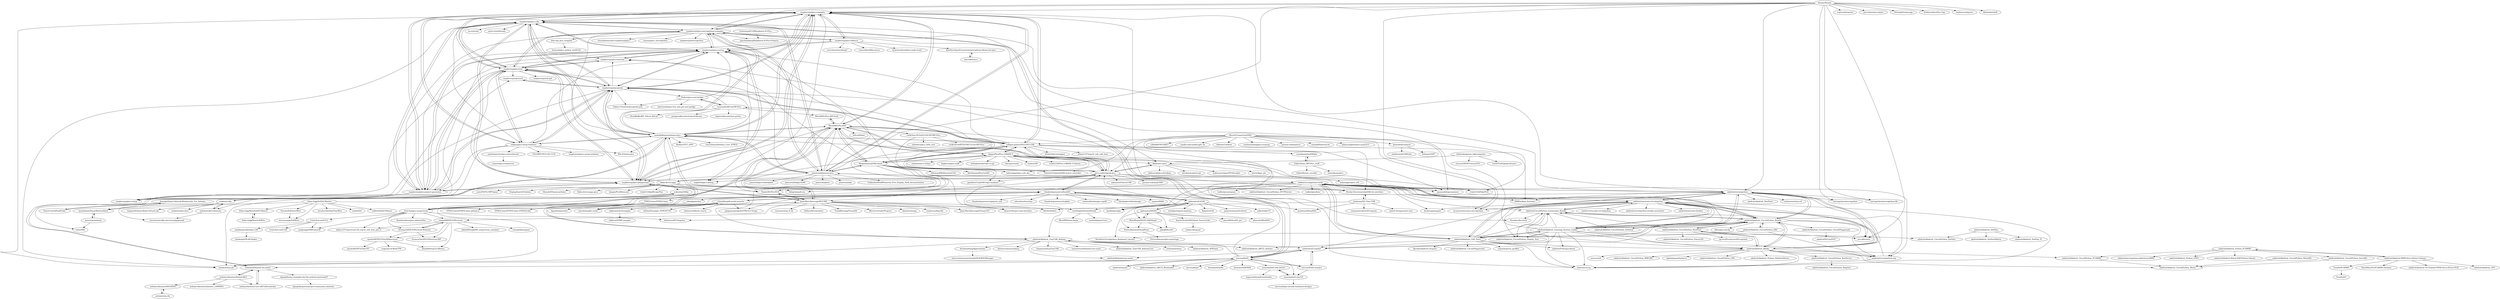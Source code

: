 digraph G {
"raspberrypi/pico-examples" -> "raspberrypi/pico-sdk"
"raspberrypi/pico-examples" -> "raspberrypi/pico-micropython-examples"
"raspberrypi/pico-examples" -> "raspberrypi/pico-extras"
"raspberrypi/pico-examples" -> "raspberrypi/pico-playground"
"raspberrypi/pico-examples" -> "raspberrypi/picotool"
"raspberrypi/pico-examples" -> "raspberrypi/picoprobe"
"raspberrypi/pico-examples" -> "raspberrypi/pico-project-generator"
"raspberrypi/pico-examples" -> "earlephilhower/arduino-pico"
"raspberrypi/pico-examples" -> "pimoroni/pimoroni-pico"
"raspberrypi/pico-examples" -> "hathach/tinyusb" ["e"=1]
"raspberrypi/pico-examples" -> "ndabas/pico-setup-windows"
"raspberrypi/pico-examples" -> "Wren6991/PicoDVI"
"raspberrypi/pico-examples" -> "raspberrypi/pico-tflmicro"
"raspberrypi/pico-examples" -> "sekigon-gonnoc/Pico-PIO-USB"
"raspberrypi/pico-examples" -> "majbthrd/pico-debug" ["e"=1]
"hishizuka/pizero_bikecomputer" -> "vincent290587/stravaV10"
"hishizuka/pizero_bikecomputer" -> "trichl/TickTagOpenSource"
"hishizuka/pizero_bikecomputer" -> "kholia/xvc-pico"
"GitJer/Some_RPI-Pico_stuff" -> "GitJer/Rotary_encoder"
"GitJer/Some_RPI-Pico_stuff" -> "soundpaint/rp2040pio"
"GitJer/Some_RPI-Pico_stuff" -> "shawnhyam/pico"
"thonny/thonny" -> "mu-editor/mu" ["e"=1]
"thonny/thonny" -> "micropython/micropython" ["e"=1]
"thonny/thonny" -> "micropython/micropython-lib" ["e"=1]
"thonny/thonny" -> "raspberrypi/pico-examples"
"thonny/thonny" -> "raspberrypi/pico-micropython-examples"
"thonny/thonny" -> "raspberrypi/pico-sdk"
"thonny/thonny" -> "mcauser/awesome-micropython" ["e"=1]
"thonny/thonny" -> "espressif/esptool" ["e"=1]
"thonny/thonny" -> "pyscripter/pyscripter" ["e"=1]
"thonny/thonny" -> "pimoroni/pimoroni-pico"
"thonny/thonny" -> "fritzing/fritzing-app" ["e"=1]
"thonny/thonny" -> "Embarcadero/Dev-Cpp" ["e"=1]
"thonny/thonny" -> "lordmauve/pgzero" ["e"=1]
"thonny/thonny" -> "adafruit/circuitpython"
"thonny/thonny" -> "dhylands/rshell" ["e"=1]
"raspberrypi/pico-sdk" -> "raspberrypi/pico-examples"
"raspberrypi/pico-sdk" -> "raspberrypi/pico-extras"
"raspberrypi/pico-sdk" -> "earlephilhower/arduino-pico"
"raspberrypi/pico-sdk" -> "raspberrypi/picotool"
"raspberrypi/pico-sdk" -> "hathach/tinyusb" ["e"=1]
"raspberrypi/pico-sdk" -> "raspberrypi/pico-playground"
"raspberrypi/pico-sdk" -> "raspberrypi/pico-project-generator"
"raspberrypi/pico-sdk" -> "raspberrypi/picoprobe"
"raspberrypi/pico-sdk" -> "pimoroni/pimoroni-pico"
"raspberrypi/pico-sdk" -> "raspberrypi/pico-micropython-examples"
"raspberrypi/pico-sdk" -> "microsoft/uf2"
"raspberrypi/pico-sdk" -> "raspberrypi/pico-bootrom"
"raspberrypi/pico-sdk" -> "ndabas/pico-setup-windows"
"raspberrypi/pico-sdk" -> "rp-rs/rp-hal" ["e"=1]
"raspberrypi/pico-sdk" -> "azure-rtos/threadx" ["e"=1]
"Seeed-Studio/DSOQuad_SourceCode" -> "tmbinc/dsoquad"
"kingyoPiyo/Pico-10BASE-T" -> "tvlad1234/Pico-10BASE-T-Library"
"kingyoPiyo/Pico-10BASE-T" -> "sekigon-gonnoc/Pico-PIO-USB"
"kingyoPiyo/Pico-10BASE-T" -> "tvlad1234/FakePGA"
"kingyoPiyo/Pico-10BASE-T" -> "Wren6991/PicoDVI"
"kingyoPiyo/Pico-10BASE-T" -> "pico-coder/sigrok-pico"
"kingyoPiyo/Pico-10BASE-T" -> "holysnippet/pico_eth_doc"
"kingyoPiyo/Pico-10BASE-T" -> "cnlohr/mini-rv32ima" ["e"=1]
"kingyoPiyo/Pico-10BASE-T" -> "kholia/xvc-pico"
"kingyoPiyo/Pico-10BASE-T" -> "kilograham/rp2040-doom"
"kingyoPiyo/Pico-10BASE-T" -> "luigifcruz/pico-stuff" ["e"=1]
"kingyoPiyo/Pico-10BASE-T" -> "imihajlow/ethernet-to-spi" ["e"=1]
"kingyoPiyo/Pico-10BASE-T" -> "dotcypress/ula"
"kingyoPiyo/Pico-10BASE-T" -> "tmiw/ezDV"
"kingyoPiyo/Pico-10BASE-T" -> "gusmanb/logicanalyzer" ["e"=1]
"adafruit/awesome-circuitpython" -> "adafruit/CircuitPython_Community_Bundle"
"adafruit/awesome-circuitpython" -> "adafruit/Adafruit_CircuitPython_Bundle"
"adafruit/awesome-circuitpython" -> "todbot/circuitpython-tricks"
"adafruit/awesome-circuitpython" -> "adafruit/circuitpython"
"adafruit/awesome-circuitpython" -> "mcauser/awesome-micropython" ["e"=1]
"adafruit/awesome-circuitpython" -> "adafruit/Adafruit_Learning_System_Guides"
"adafruit/awesome-circuitpython" -> "joedevivo/vscode-circuitpython"
"adafruit/awesome-circuitpython" -> "adafruit/circuitpython-org"
"adafruit/awesome-circuitpython" -> "adafruit/circup"
"adafruit/awesome-circuitpython" -> "adafruit/uf2-samdx1"
"adafruit/awesome-circuitpython" -> "adafruit/circuitpython-weekly-newsletter"
"adafruit/awesome-circuitpython" -> "adafruit/awesome-feather"
"adafruit/awesome-circuitpython" -> "adafruit/Adafruit_Blinka"
"adafruit/awesome-circuitpython" -> "adafruit/Adafruit_CircuitPython_Display_Text"
"adafruit/awesome-circuitpython" -> "deckerego/ampule"
"adafruit/circuitpython-org" -> "adafruit/circup"
"adafruit/circuitpython-org" -> "adafruit/CircuitPython_Community_Bundle"
"adafruit/circuitpython" -> "adafruit/Adafruit_CircuitPython_Bundle"
"adafruit/circuitpython" -> "micropython/micropython" ["e"=1]
"adafruit/circuitpython" -> "adafruit/awesome-circuitpython"
"adafruit/circuitpython" -> "adafruit/Adafruit_Learning_System_Guides"
"adafruit/circuitpython" -> "todbot/circuitpython-tricks"
"adafruit/circuitpython" -> "adafruit/Adafruit_Blinka"
"adafruit/circuitpython" -> "mu-editor/mu" ["e"=1]
"adafruit/circuitpython" -> "adafruit/Adafruit_CAD_Parts"
"adafruit/circuitpython" -> "micropython/micropython-lib" ["e"=1]
"adafruit/circuitpython" -> "raspberrypi/pico-sdk"
"adafruit/circuitpython" -> "raspberrypi/pico-examples"
"adafruit/circuitpython" -> "KMKfw/kmk_firmware" ["e"=1]
"adafruit/circuitpython" -> "hathach/tinyusb" ["e"=1]
"adafruit/circuitpython" -> "adafruit/Adafruit_NeoPixel" ["e"=1]
"adafruit/circuitpython" -> "arduino/arduino-cli" ["e"=1]
"Nicolai-Electronics/rp2040-i2c-interface" -> "harbaum/I2C-Tiny-USB"
"karosium/smbusb" -> "laszlodaniel/SmartBatteryHack"
"karosium/smbusb" -> "teliot/SBS"
"TeraHz/PCA9685" -> "TeraHz/I2C"
"harbaum/I2C-Tiny-USB" -> "Nicolai-Electronics/rp2040-i2c-interface"
"harbaum/I2C-Tiny-USB" -> "nerdralph/ArduinoShrink"
"harbaum/I2C-Tiny-USB" -> "daniel-thompson/i2c-star"
"harbaum/I2C-Tiny-USB" -> "jeanthom/DirtyJTAG" ["e"=1]
"harbaum/I2C-Tiny-USB" -> "command-tab/ch341eeprom" ["e"=1]
"thanks4opensource/buck50" -> "thanks4opensource/regbits"
"thanks4opensource/buck50" -> "r2axz/bluepill-serial-monster"
"thanks4opensource/buck50" -> "walmis/blackmagic-espidf" ["e"=1]
"thanks4opensource/buck50" -> "pico-coder/sigrok-pico"
"thanks4opensource/buck50" -> "blacksphere/blackmagic" ["e"=1]
"thanks4opensource/buck50" -> "satoshinm/pill_serial"
"thanks4opensource/buck50" -> "jeanthom/DirtyJTAG" ["e"=1]
"thanks4opensource/buck50" -> "yaqwsx/KiKit" ["e"=1]
"thanks4opensource/buck50" -> "STM32-base/STM32-base"
"thanks4opensource/buck50" -> "rideskip/anchor"
"thanks4opensource/buck50" -> "thanks4opensource/papoon_usb"
"thanks4opensource/buck50" -> "pingumacpenguin/STM32-O-Scope" ["e"=1]
"thanks4opensource/buck50" -> "orbcode/orbuculum" ["e"=1]
"thanks4opensource/buck50" -> "gabonator/LA104"
"thanks4opensource/buck50" -> "kanflo/opendps" ["e"=1]
"davidchatting/Approximate" -> "interactionresearchstudio/YoYoWiFiManager"
"sekigon-gonnoc/Pico-PIO-USB" -> "jfedor2/hid-remapper" ["e"=1]
"sekigon-gonnoc/Pico-PIO-USB" -> "earlephilhower/arduino-pico"
"sekigon-gonnoc/Pico-PIO-USB" -> "Wren6991/PicoDVI"
"sekigon-gonnoc/Pico-PIO-USB" -> "hathach/tinyusb" ["e"=1]
"sekigon-gonnoc/Pico-PIO-USB" -> "gusmanb/logicanalyzer" ["e"=1]
"sekigon-gonnoc/Pico-PIO-USB" -> "pico-coder/sigrok-pico"
"sekigon-gonnoc/Pico-PIO-USB" -> "kingyoPiyo/Pico-10BASE-T"
"sekigon-gonnoc/Pico-PIO-USB" -> "kilograham/rp2040-doom"
"sekigon-gonnoc/Pico-PIO-USB" -> "adafruit/Adafruit_TinyUSB_Arduino"
"sekigon-gonnoc/Pico-PIO-USB" -> "raspberrypi/pico-extras"
"sekigon-gonnoc/Pico-PIO-USB" -> "raspberrypi/picoprobe"
"sekigon-gonnoc/Pico-PIO-USB" -> "soundpaint/rp2040pio"
"sekigon-gonnoc/Pico-PIO-USB" -> "KMKfw/kmk_firmware" ["e"=1]
"sekigon-gonnoc/Pico-PIO-USB" -> "raspberrypi/pico-examples"
"sekigon-gonnoc/Pico-PIO-USB" -> "sdima1357/esp32_usb_soft_host" ["e"=1]
"felias-fogg/SoftI2CMaster" -> "felias-fogg/SlowSoftI2CMaster"
"felias-fogg/SoftI2CMaster" -> "todbot/SoftI2CMaster"
"felias-fogg/SoftI2CMaster" -> "stevemarple/SoftWire"
"felias-fogg/SoftI2CMaster" -> "laszlodaniel/SmartBatteryHack"
"felias-fogg/SoftI2CMaster" -> "nerdralph/ArduinoShrink"
"felias-fogg/SoftI2CMaster" -> "lucullusTheOnly/TinyWire" ["e"=1]
"felias-fogg/SoftI2CMaster" -> "rambo/I2C"
"felias-fogg/SoftI2CMaster" -> "Testato/SoftwareWire"
"raspberrypi/pico-micropython-examples" -> "raspberrypi/pico-examples"
"raspberrypi/pico-micropython-examples" -> "raspberrypi/pico-extras"
"raspberrypi/pico-micropython-examples" -> "pimoroni/pimoroni-pico"
"raspberrypi/pico-micropython-examples" -> "raspberrypi/picotool"
"raspberrypi/pico-micropython-examples" -> "raspberrypi/pico-sdk"
"raspberrypi/pico-micropython-examples" -> "raspberrypi/pico-project-generator"
"raspberrypi/pico-micropython-examples" -> "slouchd/awesome-raspberrypipico"
"raspberrypi/pico-micropython-examples" -> "raspberrypi/pico-playground"
"raspberrypi/pico-micropython-examples" -> "blaz-r/pi_pico_neopixel"
"raspberrypi/pico-micropython-examples" -> "earlephilhower/arduino-pico"
"raspberrypi/pico-micropython-examples" -> "mcauser/awesome-micropython" ["e"=1]
"raspberrypi/pico-micropython-examples" -> "raspberrypi/pico-tflmicro"
"raspberrypi/pico-micropython-examples" -> "panchalnikunj/Raspberry-Pi-Pico-Projects"
"raspberrypi/pico-micropython-examples" -> "maysrp/pico_micropython"
"raspberrypi/pico-micropython-examples" -> "raspberrypi/micropython"
"arduino/nina-fw" -> "arduino-libraries/WiFiNINA"
"Wren6991/Pico-DVI-Sock" -> "Wren6991/PicoDVI"
"pico-coder/sigrok-pico" -> "gusmanb/logicanalyzer" ["e"=1]
"pico-coder/sigrok-pico" -> "kholia/xvc-pico"
"pico-coder/sigrok-pico" -> "fhdm-dev/scoppy"
"pico-coder/sigrok-pico" -> "Wren6991/PicoDVI"
"pico-coder/sigrok-pico" -> "raspberrypi/picoprobe"
"pico-coder/sigrok-pico" -> "gamblor21/rp2040-logic-analyzer"
"pico-coder/sigrok-pico" -> "sekigon-gonnoc/Pico-PIO-USB"
"pico-coder/sigrok-pico" -> "thanks4opensource/buck50"
"pico-coder/sigrok-pico" -> "Nicolai-Electronics/rp2040-i2c-interface"
"pico-coder/sigrok-pico" -> "majbthrd/pico-debug" ["e"=1]
"pico-coder/sigrok-pico" -> "ncarandini/KiCad-RP-Pico"
"pico-coder/sigrok-pico" -> "sakumisu/CherryUSB" ["e"=1]
"pico-coder/sigrok-pico" -> "jaromir-sukuba/J-SMU" ["e"=1]
"pico-coder/sigrok-pico" -> "fruit-bat/pico-zxspectrum"
"pico-coder/sigrok-pico" -> "kingyoPiyo/Pico-10BASE-T"
"microsoft/uf2" -> "microsoft/uf2-samdx1"
"microsoft/uf2" -> "adafruit/tinyuf2"
"microsoft/uf2" -> "mmoskal/uf2-stm32f"
"microsoft/uf2" -> "adafruit/uf2-samdx1"
"microsoft/uf2" -> "adafruit/Adafruit_nRF52_Bootloader" ["e"=1]
"microsoft/uf2" -> "raspberrypi/pico-bootrom"
"microsoft/uf2" -> "mmoskal/uf2-stm32f103"
"microsoft/uf2" -> "arduino/ArduinoCore-mbed"
"microsoft/uf2" -> "adafruit/Adafruit_TinyUSB_Arduino"
"microsoft/uf2" -> "raspberrypi/pico-sdk"
"microsoft/uf2" -> "hathach/tinyusb" ["e"=1]
"microsoft/uf2" -> "microsoft/pxt" ["e"=1]
"microsoft/uf2" -> "devanlai/webdfu" ["e"=1]
"microsoft/uf2" -> "shumatech/BOSSA" ["e"=1]
"microsoft/uf2" -> "raspberrypi/pico-examples"
"UzixLS/zx-sizif-512" -> "andykarpov/karabas-128"
"UzixLS/zx-sizif-512" -> "mahjongg2/ZX81plus38"
"UzixLS/zx-sizif-512" -> "UzixLS/zx-sizif-128"
"Wren6991/PicoDVI" -> "Wren6991/Pico-DVI-Sock"
"Wren6991/PicoDVI" -> "fruit-bat/pico-zxspectrum"
"Wren6991/PicoDVI" -> "Jean-MarcHarvengt/MCUME"
"Wren6991/PicoDVI" -> "Panda381/PicoVGA"
"Wren6991/PicoDVI" -> "raspberrypi/pico-extras"
"Wren6991/PicoDVI" -> "sekigon-gonnoc/Pico-PIO-USB"
"Wren6991/PicoDVI" -> "pico-coder/sigrok-pico"
"Wren6991/PicoDVI" -> "hdl-util/hdmi" ["e"=1]
"Wren6991/PicoDVI" -> "kilograham/rp2040-doom"
"Wren6991/PicoDVI" -> "fdivitto/FabGL" ["e"=1]
"Wren6991/PicoDVI" -> "raspberrypi/pico-playground"
"Wren6991/PicoDVI" -> "earlephilhower/arduino-pico"
"Wren6991/PicoDVI" -> "raspberrypi/pico-examples"
"Wren6991/PicoDVI" -> "kingyoPiyo/Pico-10BASE-T"
"Wren6991/PicoDVI" -> "carlk3/no-OS-FatFS-SD-SPI-RPi-Pico"
"fruit-bat/pico-zxspectrum" -> "Jean-MarcHarvengt/MCUME"
"fruit-bat/pico-zxspectrum" -> "rampa069/ZX-ESPectrum"
"fruit-bat/pico-zxspectrum" -> "Wren6991/PicoDVI"
"fruit-bat/pico-zxspectrum" -> "sdima1357/spectrum128_esp32_usb_host_pal_tv" ["e"=1]
"fruit-bat/pico-zxspectrum" -> "UzixLS/zx-sizif-512"
"fruit-bat/pico-zxspectrum" -> "dcrespo3d/ZX-ESPectrum-Wiimote"
"fruit-bat/pico-zxspectrum" -> "mahjongg2/ZX81plus38"
"fruit-bat/pico-zxspectrum" -> "bobricius/PICOmputer"
"fruit-bat/pico-zxspectrum" -> "fhoedemakers/pico-infonesPlus"
"ncarandini/KiCad-RP-Pico" -> "HeadBoffin/RP_Silicon_KiCad"
"ncarandini/KiCad-RP-Pico" -> "perigoso/keyswitch-kicad-library" ["e"=1]
"ncarandini/KiCad-RP-Pico" -> "Noltari/pico-uart-bridge"
"ncarandini/KiCad-RP-Pico" -> "daprice/keyswitches.pretty" ["e"=1]
"ncarandini/KiCad-RP-Pico" -> "raspberrypi/picoprobe"
"ncarandini/KiCad-RP-Pico" -> "Wren6991/Pico-DVI-Sock"
"pimoroni/pimoroni-pico" -> "raspberrypi/pico-micropython-examples"
"pimoroni/pimoroni-pico" -> "raspberrypi/pico-examples"
"pimoroni/pimoroni-pico" -> "raspberrypi/pico-sdk"
"pimoroni/pimoroni-pico" -> "earlephilhower/arduino-pico"
"pimoroni/pimoroni-pico" -> "raspberrypi/pico-extras"
"pimoroni/pimoroni-pico" -> "pimoroni/inky" ["e"=1]
"pimoroni/pimoroni-pico" -> "UnfinishedStuff/Pimoroni_Pico_Display_Pack_documentation"
"pimoroni/pimoroni-pico" -> "pimoroni/pico-boilerplate"
"pimoroni/pimoroni-pico" -> "pimoroni/badger2040"
"pimoroni/pimoroni-pico" -> "raspberrypi/picotool"
"pimoroni/pimoroni-pico" -> "todbot/circuitpython-tricks"
"pimoroni/pimoroni-pico" -> "kilograham/rp2040-doom"
"pimoroni/pimoroni-pico" -> "raspberrypi/pico-playground"
"pimoroni/pimoroni-pico" -> "pimoroni/phew"
"pimoroni/pimoroni-pico" -> "Wren6991/PicoDVI"
"adafruit/Adafruit-PWM-Servo-Driver-Library" -> "NachtRaveVL/PCA9685-Arduino"
"adafruit/Adafruit-PWM-Servo-Driver-Library" -> "TeraHz/PCA9685"
"adafruit/Adafruit-PWM-Servo-Driver-Library" -> "adafruit/Adafruit_Python_PCA9685"
"adafruit/Adafruit-PWM-Servo-Driver-Library" -> "adafruit/Adafruit-16-Channel-PWM-Servo-Driver-PCB"
"adafruit/Adafruit-PWM-Servo-Driver-Library" -> "adafruit/Adafruit_GPS" ["e"=1]
"fhdm-dev/scoppy" -> "fhdm-dev/scoppy-pico"
"fhdm-dev/scoppy" -> "pico-coder/sigrok-pico"
"fhdm-dev/scoppy" -> "gusmanb/logicanalyzer" ["e"=1]
"fhdm-dev/scoppy" -> "dangiu/PicoMemcard" ["e"=1]
"fhdm-dev/scoppy" -> "earlephilhower/arduino-pico"
"fhdm-dev/scoppy" -> "tvlad1234/pillScopePlus"
"fhdm-dev/scoppy" -> "thanks4opensource/buck50"
"fhdm-dev/scoppy" -> "tvlad1234/FakePGA"
"fhdm-dev/scoppy" -> "fruit-bat/pico-zxspectrum"
"fhdm-dev/scoppy" -> "Nicolai-Electronics/rp2040-i2c-interface"
"fhdm-dev/scoppy" -> "wokwi/rp2040js"
"fhdm-dev/scoppy" -> "jczic/ESP32-MPY-Jama"
"fhdm-dev/scoppy" -> "raspberrypi/picotool"
"fhdm-dev/scoppy" -> "DeqingSun/ch55xduino" ["e"=1]
"fhdm-dev/scoppy" -> "ShendoXT/memcarduino" ["e"=1]
"raspberrypi/pico-project-generator" -> "raspberrypi/pico-extras"
"raspberrypi/pico-project-generator" -> "raspberrypi/picotool"
"raspberrypi/pico-project-generator" -> "raspberrypi/pico-playground"
"raspberrypi/pico-project-generator" -> "raspberrypi/picoprobe"
"raspberrypi/pico-project-generator" -> "raspberrypi/pico-setup"
"raspberrypi/pico-project-generator" -> "raspberrypi/openocd"
"raspberrypi/pico-project-generator" -> "raspberrypi/pico-examples"
"raspberrypi/pico-project-generator" -> "raspberrypi/pico-sdk"
"ArmDeveloperEcosystem/microphone-library-for-pico" -> "mkvenkit/mico"
"raspberrypi/picoprobe" -> "raspberrypi/picotool"
"raspberrypi/picoprobe" -> "raspberrypi/openocd"
"raspberrypi/picoprobe" -> "raspberrypi/pico-extras"
"raspberrypi/picoprobe" -> "raspberrypi/pico-project-generator"
"raspberrypi/picoprobe" -> "raspberrypi/pico-playground"
"raspberrypi/picoprobe" -> "raspberrypi/pico-examples"
"raspberrypi/picoprobe" -> "raspberrypi/pico-bootrom"
"raspberrypi/picoprobe" -> "raspberrypi/pico-sdk"
"raspberrypi/picoprobe" -> "ndabas/pico-setup-windows"
"raspberrypi/picoprobe" -> "majbthrd/pico-debug" ["e"=1]
"raspberrypi/picoprobe" -> "Fabien-Chouteau/picoprobe-pcb"
"raspberrypi/picoprobe" -> "pico-coder/sigrok-pico"
"raspberrypi/picoprobe" -> "kholia/xvc-pico"
"raspberrypi/picoprobe" -> "raspberrypi/pico-setup"
"raspberrypi/picoprobe" -> "Noltari/pico-uart-bridge"
"raspberrypi/picotool" -> "raspberrypi/pico-extras"
"raspberrypi/picotool" -> "raspberrypi/picoprobe"
"raspberrypi/picotool" -> "raspberrypi/pico-playground"
"raspberrypi/picotool" -> "raspberrypi/pico-project-generator"
"raspberrypi/picotool" -> "raspberrypi/pico-bootrom"
"raspberrypi/picotool" -> "raspberrypi/pico-setup"
"raspberrypi/picotool" -> "raspberrypi/pico-examples"
"raspberrypi/picotool" -> "raspberrypi/pico-sdk"
"raspberrypi/picotool" -> "raspberrypi/pico-micropython-examples"
"raspberrypi/picotool" -> "ndabas/pico-setup-windows"
"raspberrypi/picotool" -> "raspberrypi/usb-pid"
"raspberrypi/picotool" -> "raspberrypi/openocd"
"PetteriAimonen/QuadPawn" -> "PetteriAimonen/dso-quad-logic"
"gabonator/DS203" -> "pmos69/dso203_gcc"
"gabonator/DS203" -> "MotoMaxis/DS203-DSOQuad"
"gabonator/DS203" -> "gabonator/LA104"
"gabonator/DS203" -> "PetteriAimonen/QuadPawn"
"gabonator/DS203" -> "Seeed-Studio/DSOQuad_SourceCode"
"gabonator/DS203" -> "jelinj8/dso203"
"gabonator/DS203" -> "xjtuecho/MiniDSO"
"earlephilhower/arduino-pico" -> "raspberrypi/pico-sdk"
"earlephilhower/arduino-pico" -> "raspberrypi/pico-examples"
"earlephilhower/arduino-pico" -> "ndabas/pico-setup-windows"
"earlephilhower/arduino-pico" -> "arduino/ArduinoCore-mbed"
"earlephilhower/arduino-pico" -> "sekigon-gonnoc/Pico-PIO-USB"
"earlephilhower/arduino-pico" -> "adafruit/Adafruit_TinyUSB_Arduino"
"earlephilhower/arduino-pico" -> "raspberrypi/pico-micropython-examples"
"earlephilhower/arduino-pico" -> "pimoroni/pimoroni-pico"
"earlephilhower/arduino-pico" -> "raspberrypi/picoprobe"
"earlephilhower/arduino-pico" -> "Wiz-IO/wizio-pico"
"earlephilhower/arduino-pico" -> "raspberrypi/pico-extras"
"earlephilhower/arduino-pico" -> "Wren6991/PicoDVI"
"earlephilhower/arduino-pico" -> "stm32duino/Arduino_Core_STM32" ["e"=1]
"earlephilhower/arduino-pico" -> "raspberrypi/picotool"
"earlephilhower/arduino-pico" -> "Bodmer/TFT_eSPI" ["e"=1]
"Guitarman9119/Raspberry-Pi-Pico-" -> "panchalnikunj/Raspberry-Pi-Pico-Projects"
"kholia/xvc-pico" -> "phdussud/pico-dirtyJtag"
"kholia/xvc-pico" -> "derekmulcahy/xvcpi" ["e"=1]
"kholia/xvc-pico" -> "pico-coder/sigrok-pico"
"kholia/xvc-pico" -> "trabucayre/openFPGALoader" ["e"=1]
"kholia/xvc-pico" -> "lawrie/fpga_pio"
"wokwi/avr8js" -> "wokwi/wokwi-elements"
"wokwi/avr8js" -> "wokwi/rp2040js"
"wokwi/avr8js" -> "arcostasi/avr8js-electron-playground"
"wokwi/avr8js" -> "wokwi/wokwi-docs"
"wokwi/avr8js" -> "tawjaw/Arduino-Robot-Virtual-Lab"
"arduino-libraries/ArduinoBLE" -> "arduino/ArduinoCore-nRF528x-mbedos"
"arduino-libraries/ArduinoBLE" -> "arduino-libraries/WiFiNINA"
"arduino-libraries/ArduinoBLE" -> "arduino/ArduinoCore-mbed"
"arduino-libraries/ArduinoBLE" -> "arduino-libraries/Arduino_LSM9DS1"
"adafruit/Adafruit_CAD_Parts" -> "adafruit/Adafruit_Learning_System_Guides"
"adafruit/Adafruit_CAD_Parts" -> "adafruit/awesome-circuitpython"
"adafruit/Adafruit_CAD_Parts" -> "todbot/circuitpython-tricks"
"adafruit/Adafruit_CAD_Parts" -> "adafruit/circuitpython"
"adafruit/Adafruit_CAD_Parts" -> "adafruit/Adafruit_CircuitPython_Bundle"
"adafruit/Adafruit_CAD_Parts" -> "adafruit/Fritzing-Library" ["e"=1]
"adafruit/Adafruit_CAD_Parts" -> "adafruit/CircuitPython_Community_Bundle"
"adafruit/Adafruit_CAD_Parts" -> "djecken/adafruit-3d-parts"
"adafruit/Adafruit_CAD_Parts" -> "adafruit/circup"
"adafruit/Adafruit_CAD_Parts" -> "adafruit/uf2-samdx1"
"adafruit/Adafruit_CAD_Parts" -> "adafruit/Adafruit_Blinka"
"adafruit/Adafruit_CAD_Parts" -> "adafruit/Adafruit_CircuitPlayground"
"adafruit/Adafruit_CAD_Parts" -> "adafruit/Adafruit_nRF52_Arduino" ["e"=1]
"adafruit/Adafruit_CAD_Parts" -> "earlephilhower/arduino-pico"
"adafruit/Adafruit_CAD_Parts" -> "eoprede/prusa_profiles" ["e"=1]
"adafruit/Adafruit_Learning_System_Guides" -> "adafruit/Adafruit_CircuitPython_Bundle"
"adafruit/Adafruit_Learning_System_Guides" -> "adafruit/circuitpython"
"adafruit/Adafruit_Learning_System_Guides" -> "adafruit/awesome-circuitpython"
"adafruit/Adafruit_Learning_System_Guides" -> "adafruit/Adafruit_CAD_Parts"
"adafruit/Adafruit_Learning_System_Guides" -> "adafruit/CircuitPython_Community_Bundle"
"adafruit/Adafruit_Learning_System_Guides" -> "todbot/circuitpython-tricks"
"adafruit/Adafruit_Learning_System_Guides" -> "adafruit/circup"
"adafruit/Adafruit_Learning_System_Guides" -> "adafruit/Adafruit_Blinka"
"adafruit/Adafruit_Learning_System_Guides" -> "adafruit/circuitpython-org"
"adafruit/Adafruit_Learning_System_Guides" -> "mu-editor/mu" ["e"=1]
"adafruit/Adafruit_Learning_System_Guides" -> "adafruit/Fritzing-Library" ["e"=1]
"adafruit/Adafruit_Learning_System_Guides" -> "adafruit/Adafruit_CircuitPython_Display_Text"
"adafruit/Adafruit_Learning_System_Guides" -> "pimoroni/pimoroni-pico"
"adafruit/Adafruit_Learning_System_Guides" -> "raspberrypi/pico-micropython-examples"
"adafruit/Adafruit_Learning_System_Guides" -> "adafruit/uf2-samdx1"
"adafruit/CircuitPython_Community_Bundle" -> "adafruit/Adafruit_CircuitPython_PyPortal"
"adafruit/CircuitPython_Community_Bundle" -> "adafruit/Adafruit_CircuitPython_Bundle"
"adafruit/CircuitPython_Community_Bundle" -> "adafruit/circup"
"adafruit/CircuitPython_Community_Bundle" -> "adafruit/Adafruit_CircuitPython_Display_Text"
"adafruit/CircuitPython_Community_Bundle" -> "Neradoc/discotool"
"adafruit/CircuitPython_Community_Bundle" -> "adafruit/awesome-circuitpython"
"eddyem/stm32samples" -> "eddyem/STM8_samples" ["e"=1]
"adafruit/Adafruit_CircuitPython_HID" -> "Neradoc/Circuitpython_Keyboard_Layouts"
"adafruit/Adafruit_CircuitPython_HID" -> "adafruit/Adafruit_CircuitPython_Bundle"
"adafruit/Adafruit_CircuitPython_HID" -> "adafruit/circuitpython-org"
"MotoMaxis/DS203-DSOQuad" -> "jelinj8/dso203"
"MotoMaxis/DS203-DSOQuad" -> "gabonator/DS203"
"MotoMaxis/DS203-DSOQuad" -> "PetteriAimonen/QuadPawn"
"adafruit/Adafruit_DotStar" -> "adafruit/Adafruit_DotStar_Pi"
"adafruit/Adafruit_DotStar" -> "adafruit/Adafruit_DotStarMatrix"
"adafruit/Adafruit_DotStar" -> "adafruit/Adafruit_CircuitPython_DotStar"
"adafruit/tinyuf2" -> "microsoft/uf2"
"kilograham/rp2040-doom" -> "Wren6991/PicoDVI"
"kilograham/rp2040-doom" -> "Jean-MarcHarvengt/MCUME"
"kilograham/rp2040-doom" -> "sekigon-gonnoc/Pico-PIO-USB"
"kilograham/rp2040-doom" -> "raspberrypi/pico-bootrom"
"kilograham/rp2040-doom" -> "kbeckmann/PicoCart64" ["e"=1]
"kilograham/rp2040-doom" -> "jhhoward/WolfensteinCGA" ["e"=1]
"kilograham/rp2040-doom" -> "Twisted-Fields/rp2040-motor-controller"
"kilograham/rp2040-doom" -> "cknave/c64-pico-ram-interface" ["e"=1]
"kilograham/rp2040-doom" -> "kingyoPiyo/Pico-10BASE-T"
"kilograham/rp2040-doom" -> "Panda381/PicoVGA"
"kilograham/rp2040-doom" -> "holysnippet/pico_eth_doc"
"kilograham/rp2040-doom" -> "kilograham/b-em"
"kilograham/rp2040-doom" -> "pimoroni/pimoroni-pico"
"adafruit/Adafruit_TinyUSB_Arduino" -> "adafruit/ArduinoCore-samd" ["e"=1]
"adafruit/Adafruit_TinyUSB_Arduino" -> "chegewara/EspTinyUSB" ["e"=1]
"adafruit/Adafruit_TinyUSB_Arduino" -> "mattairtech/ArduinoCore-samd" ["e"=1]
"adafruit/Adafruit_TinyUSB_Arduino" -> "adafruit/Adafruit_TinyUSB_ArduinoCore"
"adafruit/Adafruit_TinyUSB_Arduino" -> "adafruit/Adafruit_nRF52_Arduino" ["e"=1]
"adafruit/Adafruit_TinyUSB_Arduino" -> "webusb/arduino" ["e"=1]
"adafruit/Adafruit_TinyUSB_Arduino" -> "earlephilhower/arduino-pico"
"adafruit/Adafruit_TinyUSB_Arduino" -> "adafruit/Adafruit_SPIFlash" ["e"=1]
"adafruit/Adafruit_TinyUSB_Arduino" -> "adafruit/uf2-samdx1"
"adafruit/Adafruit_TinyUSB_Arduino" -> "hathach/tinyusb" ["e"=1]
"adafruit/Adafruit_TinyUSB_Arduino" -> "diyelectromusic/sdemp" ["e"=1]
"adafruit/Adafruit_TinyUSB_Arduino" -> "davidchatting/Approximate"
"KevinOConnor/can2040" -> "adamczykpiotr/pico-mcp2515"
"KevinOConnor/can2040" -> "kentindell/canhack"
"KevinOConnor/can2040" -> "Nicolai-Electronics/rp2040-i2c-interface"
"KevinOConnor/can2040" -> "Twisted-Fields/rp2040-motor-controller"
"KevinOConnor/can2040" -> "collin80/ESP32RET" ["e"=1]
"KevinOConnor/can2040" -> "sekigon-gonnoc/Pico-PIO-USB"
"KevinOConnor/can2040" -> "gusmanb/logicanalyzer" ["e"=1]
"KevinOConnor/can2040" -> "candle-usb/candleLight_fw" ["e"=1]
"KevinOConnor/can2040" -> "Arksine/CanBoot" ["e"=1]
"KevinOConnor/can2040" -> "pico-coder/sigrok-pico"
"KevinOConnor/can2040" -> "stacksmashing/pico-serprog"
"KevinOConnor/can2040" -> "jaromir-sukuba/nvm" ["e"=1]
"KevinOConnor/can2040" -> "meatpiHQ/wican-fw" ["e"=1]
"KevinOConnor/can2040" -> "tvlad1234/FakePGA"
"gabonator/LA104" -> "gabonator/DS203"
"gabonator/LA104" -> "Ralim/LA104"
"gabonator/LA104" -> "MotoMaxis/DS203-DSOQuad"
"gabonator/LA104" -> "pico-coder/sigrok-pico"
"gabonator/LA104" -> "jamesbowman/i2cdriver" ["e"=1]
"gabonator/LA104" -> "thanks4opensource/buck50"
"gabonator/LA104" -> "kanflo/opendps" ["e"=1]
"gabonator/LA104" -> "q3k/chubby75" ["e"=1]
"gabonator/LA104" -> "eried/portapack-mayhem" ["e"=1]
"Jean-MarcHarvengt/MCUME" -> "Jean-MarcHarvengt/TeensyCEC"
"Jean-MarcHarvengt/MCUME" -> "fruit-bat/pico-zxspectrum"
"Jean-MarcHarvengt/MCUME" -> "Panda381/PicoVGA"
"Jean-MarcHarvengt/MCUME" -> "fdivitto/FabGL" ["e"=1]
"Jean-MarcHarvengt/MCUME" -> "cknave/c64-pico-ram-interface" ["e"=1]
"Jean-MarcHarvengt/MCUME" -> "rossumur/esp_8_bit" ["e"=1]
"Jean-MarcHarvengt/MCUME" -> "bitfixer/bf-romulator"
"Jean-MarcHarvengt/MCUME" -> "bobricius/PICOmputer"
"Jean-MarcHarvengt/MCUME" -> "FrankBoesing/Teensy64" ["e"=1]
"Jean-MarcHarvengt/MCUME" -> "Wren6991/PicoDVI"
"Jean-MarcHarvengt/MCUME" -> "MicroCoreLabs/Projects" ["e"=1]
"Jean-MarcHarvengt/MCUME" -> "skiselev/omega" ["e"=1]
"Jean-MarcHarvengt/MCUME" -> "raspberrypi/pico-playground"
"Jean-MarcHarvengt/MCUME" -> "randyrossi/bmc64" ["e"=1]
"Jean-MarcHarvengt/MCUME" -> "rampa069/ZX-ESPectrum"
"raspberrypi/openocd" -> "raspberrypi/picoprobe"
"adafruit/Adafruit_CircuitPython_MotorKit" -> "adafruit/Adafruit_CircuitPython_Motor"
"mmoskal/uf2-stm32f" -> "mmoskal/uf2-stm32f103"
"mmoskal/uf2-stm32f" -> "microsoft/pxt-arcade-hardware-designs"
"adafruit/uf2-samdx1" -> "microsoft/uf2-samdx1"
"adafruit/uf2-samdx1" -> "adafruit/ArduinoCore-samd" ["e"=1]
"adafruit/uf2-samdx1" -> "microsoft/uf2"
"adafruit/Adafruit_Blinka" -> "adafruit/Adafruit_Python_PlatformDetect"
"adafruit/Adafruit_Blinka" -> "adafruit/Adafruit_CircuitPython_Bundle"
"adafruit/Adafruit_Blinka" -> "adafruit/CircuitPython_Community_Bundle"
"adafruit/Adafruit_Blinka" -> "adafruit/Adafruit_CircuitPython_BusDevice"
"adafruit/Adafruit_Blinka" -> "adafruit/circuitpython-org"
"adafruit/Adafruit_Blinka" -> "execuc/u2if"
"adafruit/Adafruit_Blinka" -> "adafruit/Adafruit_CircuitPython_NeoPixel"
"adafruit/Adafruit_Blinka" -> "adafruit/awesome-circuitpython"
"adafruit/Adafruit_Blinka" -> "adafruit/Adafruit_CircuitPython_BME280"
"adafruit/Adafruit_Blinka" -> "adafruit/Adafruit_CircuitPython_Motor"
"adafruit/Adafruit_Blinka" -> "adafruit/circuitpython"
"adafruit/Adafruit_Blinka" -> "adafruit/Adafruit_CircuitPython_PCA9685"
"adafruit/Adafruit_Blinka" -> "kplindegaard/smbus2" ["e"=1]
"adafruit/Adafruit_Blinka" -> "adafruit/circup"
"adafruit/Adafruit_Blinka" -> "adafruit/Adafruit_CircuitPython_GPS" ["e"=1]
"raspberrypi/pico-extras" -> "raspberrypi/pico-playground"
"raspberrypi/pico-extras" -> "raspberrypi/picotool"
"raspberrypi/pico-extras" -> "raspberrypi/pico-project-generator"
"raspberrypi/pico-extras" -> "raspberrypi/pico-examples"
"raspberrypi/pico-extras" -> "raspberrypi/picoprobe"
"raspberrypi/pico-extras" -> "raspberrypi/pico-sdk"
"raspberrypi/pico-extras" -> "raspberrypi/pico-setup"
"raspberrypi/pico-extras" -> "raspberrypi/pico-bootrom"
"raspberrypi/pico-extras" -> "raspberrypi/pico-micropython-examples"
"adafruit/Adafruit_CircuitPython_Bundle" -> "adafruit/CircuitPython_Community_Bundle"
"adafruit/Adafruit_CircuitPython_Bundle" -> "adafruit/circuitpython"
"adafruit/Adafruit_CircuitPython_Bundle" -> "adafruit/awesome-circuitpython"
"adafruit/Adafruit_CircuitPython_Bundle" -> "adafruit/Adafruit_Learning_System_Guides"
"adafruit/Adafruit_CircuitPython_Bundle" -> "adafruit/Adafruit_Blinka"
"adafruit/Adafruit_CircuitPython_Bundle" -> "adafruit/circuitpython-org"
"adafruit/Adafruit_CircuitPython_Bundle" -> "adafruit/Adafruit_CircuitPython_NeoPixel"
"adafruit/Adafruit_CircuitPython_Bundle" -> "todbot/circuitpython-tricks"
"adafruit/Adafruit_CircuitPython_Bundle" -> "adafruit/Adafruit_CircuitPython_HID"
"adafruit/Adafruit_CircuitPython_Bundle" -> "dbisu/pico-ducky" ["e"=1]
"adafruit/Adafruit_CircuitPython_Bundle" -> "adafruit/Adafruit_CAD_Parts"
"adafruit/Adafruit_CircuitPython_Bundle" -> "adafruit/Adafruit_CircuitPython_PyPortal"
"adafruit/Adafruit_CircuitPython_Bundle" -> "mu-editor/mu" ["e"=1]
"adafruit/Adafruit_CircuitPython_Bundle" -> "adafruit/uf2-samdx1"
"adafruit/Adafruit_CircuitPython_Bundle" -> "adafruit/Adafruit_CircuitPython_CircuitPlayground"
"carlk3/no-OS-FatFS-SD-SPI-RPi-Pico" -> "gamblor21/rp2040-logic-analyzer"
"carlk3/no-OS-FatFS-SD-SPI-RPi-Pico" -> "elehobica/pico_fatfs_test"
"carlk3/no-OS-FatFS-SD-SPI-RPi-Pico" -> "carlk3/FreeRTOS-FAT-CLI-for-RPi-Pico"
"wokwi/wokwi-elements" -> "wokwi/avr8js"
"wokwi/wokwi-elements" -> "arcostasi/avr8js-electron-playground"
"wokwi/rp2040js" -> "wokwi/avr8js"
"wokwi/rp2040js" -> "wokwi/wokwi-elements"
"STM32-base/STM32-base" -> "STM32-base/STM32-base-STM32Cube"
"STM32-base/STM32-base" -> "STM32-base/STM32-base.github.io"
"todbot/circuitpython-tricks" -> "adafruit/awesome-circuitpython"
"todbot/circuitpython-tricks" -> "adafruit/CircuitPython_Community_Bundle"
"todbot/circuitpython-tricks" -> "adafruit/circup"
"todbot/circuitpython-tricks" -> "todbot/picostepseq"
"todbot/circuitpython-tricks" -> "adafruit/Adafruit_CircuitPython_Bundle"
"todbot/circuitpython-tricks" -> "adafruit/circuitpython"
"todbot/circuitpython-tricks" -> "deckerego/ampule"
"todbot/circuitpython-tricks" -> "Neradoc/Circuitpython_Keyboard_Layouts"
"todbot/circuitpython-tricks" -> "Neradoc/discotool"
"todbot/circuitpython-tricks" -> "adafruit/Adafruit_CircuitPython_HTTPServer"
"todbot/circuitpython-tricks" -> "adafruit/Adafruit_CAD_Parts"
"todbot/circuitpython-tricks" -> "adafruit/circuitpython-org"
"todbot/circuitpython-tricks" -> "adafruit/Adafruit_TinyUSB_Arduino"
"todbot/circuitpython-tricks" -> "KMKfw/kmk_firmware" ["e"=1]
"todbot/circuitpython-tricks" -> "todbot/pico8enc"
"satoshinm/pill_serial" -> "r2axz/bluepill-serial-monster"
"mmoskal/uf2-stm32f103" -> "mmoskal/uf2-stm32f"
"mmoskal/uf2-stm32f103" -> "lupyuen/bluepill-bootloader" ["e"=1]
"mkvenkit/mico" -> "ArmDeveloperEcosystem/microphone-library-for-pico"
"Panda381/PicoVGA" -> "Jean-MarcHarvengt/MCUME"
"kentindell/canhack" -> "bitbane/CANT"
"kentindell/canhack" -> "mdabrowski1990/uds"
"blaz-r/pi_pico_neopixel" -> "benevpi/pico_python_ws2812b"
"adafruit/Adafruit_Python_PCA9685" -> "adafruit/Adafruit_CircuitPython_PCA9685"
"adafruit/Adafruit_Python_PCA9685" -> "adafruit/Adafruit_CircuitPython_ServoKit"
"adafruit/Adafruit_Python_PCA9685" -> "adafruit/Adafruit-Motor-HAT-Python-Library"
"adafruit/Adafruit_Python_PCA9685" -> "adafruit/micropython-adafruit-pca9685"
"adafruit/Adafruit_Python_PCA9685" -> "adafruit/Adafruit-PWM-Servo-Driver-Library"
"adafruit/Adafruit_Python_PCA9685" -> "adafruit/Adafruit_Python_GPIO" ["e"=1]
"ArminJo/Smart-Battery-Module-Info_For_Arduino" -> "PowerCartel/PackProbe"
"ArminJo/Smart-Battery-Module-Info_For_Arduino" -> "teliot/SBS"
"ArminJo/Smart-Battery-Module-Info_For_Arduino" -> "laszlodaniel/SmartBatteryHack"
"ndabas/pico-setup-windows" -> "raspberrypi/pico-setup-windows"
"ndabas/pico-setup-windows" -> "raspberrypi/picoprobe"
"ndabas/pico-setup-windows" -> "earlephilhower/arduino-pico"
"ndabas/pico-setup-windows" -> "raspberrypi/picotool"
"ndabas/pico-setup-windows" -> "raspberrypi/pico-project-generator"
"ndabas/pico-setup-windows" -> "sandeepmistry/pico-rmii-ethernet"
"ndabas/pico-setup-windows" -> "raspberrypi/pico-extras"
"ndabas/pico-setup-windows" -> "raspberrypi/pico-setup"
"ndabas/pico-setup-windows" -> "raspberrypi/pico-examples"
"ndabas/pico-setup-windows" -> "Wiz-IO/wizio-pico"
"ndabas/pico-setup-windows" -> "T-622/RPI-PICO-I2C-LCD" ["e"=1]
"raspberrypi/pico-tflmicro" -> "raspberrypi/pico-micropython-examples"
"raspberrypi/pico-tflmicro" -> "henriwoodcock/pico-wake-word"
"raspberrypi/pico-tflmicro" -> "ArmDeveloperEcosystem/microphone-library-for-pico"
"raspberrypi/pico-tflmicro" -> "raspberrypi/pico-examples"
"raspberrypi/pico-tflmicro" -> "raspberrypi/pico-extras"
"raspberrypi/pico-tflmicro" -> "ai-techsystems/deepC" ["e"=1]
"raspberrypi/pico-tflmicro" -> "raspberrypi/pico-project-generator"
"raspberrypi/pico-tflmicro" -> "tensorflow/tflite-micro" ["e"=1]
"laszlodaniel/SmartBatteryHack" -> "karosium/smbusb"
"raspberrypi/pico-playground" -> "raspberrypi/pico-extras"
"raspberrypi/pico-playground" -> "raspberrypi/picotool"
"raspberrypi/pico-playground" -> "raspberrypi/pico-project-generator"
"raspberrypi/pico-playground" -> "raspberrypi/pico-examples"
"raspberrypi/pico-playground" -> "raspberrypi/picoprobe"
"raspberrypi/pico-playground" -> "Panda381/PicoVGA"
"raspberrypi/pico-playground" -> "raspberrypi/pico-sdk"
"raspberrypi/pico-playground" -> "raspberrypi/pico-setup"
"raspberrypi/pico-playground" -> "kilograham/b-em"
"raspberrypi/pico-playground" -> "Jean-MarcHarvengt/MCUME"
"sandeepmistry/pico-rmii-ethernet" -> "maxnet/pico-webserver"
"microsoft/uf2-samdx1" -> "adafruit/uf2-samdx1"
"microsoft/uf2-samdx1" -> "microsoft/uf2"
"microsoft/uf2-samdx1" -> "mmoskal/uf2-stm32f"
"adafruit/Adafruit_CircuitPython_BusDevice" -> "adafruit/Adafruit_CircuitPython_Register"
"r2axz/bluepill-serial-monster" -> "satoshinm/pill_serial"
"r2axz/bluepill-serial-monster" -> "eddyem/stm32samples"
"r2axz/bluepill-serial-monster" -> "stDstm/Example_STM32F103" ["e"=1]
"r2axz/bluepill-serial-monster" -> "thanks4opensource/buck50"
"r2axz/bluepill-serial-monster" -> "pingumacpenguin/STM32-O-Scope" ["e"=1]
"r2axz/bluepill-serial-monster" -> "dmitrystu/libusb_stm32" ["e"=1]
"Noltari/pico-uart-bridge" -> "harrywalsh/pico-hw_and_pio-uart-gridge"
"Noltari/pico-uart-bridge" -> "Fabien-Chouteau/picoprobe-pcb"
"Noltari/pico-uart-bridge" -> "ncarandini/KiCad-RP-Pico"
"Noltari/pico-uart-bridge" -> "raspberrypi/pico-extras"
"raspberrypi/pico-bootrom" -> "raspberrypi/picotool"
"raspberrypi/pico-bootrom" -> "raspberrypi/pico-extras"
"raspberrypi/pico-bootrom" -> "raspberrypi/pico-setup"
"adafruit/Adafruit_CircuitPython_CircuitPlayground" -> "adafruit/PyCon2019"
"arduino-libraries/WiFiNINA" -> "arduino/nina-fw"
"arduino/ArduinoCore-mbed" -> "arduino/ArduinoCore-nRF528x-mbedos"
"arduino/ArduinoCore-mbed" -> "earlephilhower/arduino-pico"
"arduino/ArduinoCore-mbed" -> "arduino-libraries/ArduinoBLE"
"arduino/ArduinoCore-mbed" -> "hpssjellis/my-examples-for-the-arduino-portentaH7"
"arduino/ArduinoCore-nRF528x-mbedos" -> "arduino/ArduinoCore-mbed"
"rideskip/anchor" -> "bgomberg/anchor"
"dcrespo3d/ZX-ESPectrum-Wiimote" -> "rpsubc8/ESP32TinyZXSpectrum"
"dcrespo3d/ZX-ESPectrum-Wiimote" -> "EremusOne/ZX-ESPectrum-IDF"
"dcrespo3d/ZX-ESPectrum-Wiimote" -> "rampa069/ZX-ESPectrum"
"rampa069/ZX-ESPectrum" -> "dcrespo3d/ZX-ESPectrum-Wiimote"
"rampa069/ZX-ESPectrum" -> "rpsubc8/ESP32TinyZXSpectrum"
"rampa069/ZX-ESPectrum" -> "abelykh0/esp32-z80emu"
"rampa069/ZX-ESPectrum" -> "sdima1357/spectrum128_esp32_usb_host_pal_tv" ["e"=1]
"rampa069/ZX-ESPectrum" -> "aldolo69/esp8266_zxspectrum_emulator"
"rampa069/ZX-ESPectrum" -> "EremusOne/ZX-ESPectrum-IDF"
"rampa069/ZX-ESPectrum" -> "retrogubbins/pase"
"soundpaint/rp2040pio" -> "GitJer/Some_RPI-Pico_stuff"
"PowerCartel/PackProbe" -> "ArminJo/Smart-Battery-Module-Info_For_Arduino"
"adafruit/Adafruit_CircuitPython_NeoPixel" -> "adafruit/Adafruit_CircuitPython_Bundle"
"adafruit/Adafruit_CircuitPython_NeoPixel" -> "rpi-ws281x/rpi-ws281x-python" ["e"=1]
"adafruit/Adafruit_CircuitPython_NeoPixel" -> "adafruit/Adafruit_Blinka"
"adafruit/Adafruit_CircuitPython_NeoPixel" -> "adafruit/Adafruit_CircuitPython_DotStar"
"adafruit/Adafruit_CircuitPython_NeoPixel" -> "adafruit/CircuitPython_Community_Bundle"
"adafruit/Adafruit_CircuitPython_NeoPixel" -> "adafruit/Adafruit_CircuitPython_FancyLED"
"holysnippet/pico_eth_doc" -> "holysnippet/pico_eth"
"andykarpov/karabas-128" -> "konkotgit/ZX-48-Spider"
"felias-fogg/SlowSoftI2CMaster" -> "felias-fogg/SlowSoftWire"
"Testato/SoftwareWire" -> "stevemarple/SoftWire"
"adafruit/Adafruit_CircuitPython_PCA9685" -> "adafruit/Adafruit_CircuitPython_Motor"
"nerdralph/ArduinoShrink" -> "nerdralph/picoCore"
"nerdralph/ArduinoShrink" -> "WestfW/Duino-hacks"
"adafruit/Adafruit_CircuitPython_ServoKit" -> "adafruit/Adafruit_CircuitPython_Motor"
"hpssjellis/my-examples-for-the-arduino-portentaH7" -> "hpssjellis/portenta-pro-community-solutions"
"rpsubc8/ESP32TinyZXSpectrum" -> "abelykh0/esp32-z80emu"
"rpsubc8/ESP32TinyZXSpectrum" -> "coopzone-dc/RunCPM"
"rpsubc8/ESP32TinyZXSpectrum" -> "rpsubc8/ESP32TinyCPC"
"felias-fogg/SlowSoftWire" -> "felias-fogg/SlowSoftI2CMaster"
"raspberrypi/pico-examples" ["l"="-35.045,41.731"]
"raspberrypi/pico-sdk" ["l"="-35.072,41.725"]
"raspberrypi/pico-micropython-examples" ["l"="-35.077,41.746"]
"raspberrypi/pico-extras" ["l"="-35.025,41.725"]
"raspberrypi/pico-playground" ["l"="-35.025,41.704"]
"raspberrypi/picotool" ["l"="-35.034,41.716"]
"raspberrypi/picoprobe" ["l"="-35.002,41.723"]
"raspberrypi/pico-project-generator" ["l"="-35.025,41.735"]
"earlephilhower/arduino-pico" ["l"="-35.064,41.705"]
"pimoroni/pimoroni-pico" ["l"="-35.057,41.748"]
"hathach/tinyusb" ["l"="-31.501,41.637"]
"ndabas/pico-setup-windows" ["l"="-35.042,41.695"]
"Wren6991/PicoDVI" ["l"="-34.985,41.691"]
"raspberrypi/pico-tflmicro" ["l"="-35.028,41.764"]
"sekigon-gonnoc/Pico-PIO-USB" ["l"="-34.985,41.71"]
"majbthrd/pico-debug" ["l"="-31.609,41.428"]
"hishizuka/pizero_bikecomputer" ["l"="-34.799,41.663"]
"vincent290587/stravaV10" ["l"="-34.779,41.646"]
"trichl/TickTagOpenSource" ["l"="-34.756,41.655"]
"kholia/xvc-pico" ["l"="-34.887,41.691"]
"GitJer/Some_RPI-Pico_stuff" ["l"="-34.926,41.808"]
"GitJer/Rotary_encoder" ["l"="-34.926,41.83"]
"soundpaint/rp2040pio" ["l"="-34.941,41.78"]
"shawnhyam/pico" ["l"="-34.909,41.826"]
"thonny/thonny" ["l"="-35.091,41.783"]
"mu-editor/mu" ["l"="-34.398,41.081"]
"micropython/micropython" ["l"="-35.6,39.933"]
"micropython/micropython-lib" ["l"="-35.88,41.138"]
"mcauser/awesome-micropython" ["l"="-35.937,41.117"]
"espressif/esptool" ["l"="-35.513,39.885"]
"pyscripter/pyscripter" ["l"="-34.629,-19.843"]
"fritzing/fritzing-app" ["l"="-35.593,39.863"]
"Embarcadero/Dev-Cpp" ["l"="-34.653,-19.79"]
"lordmauve/pgzero" ["l"="24.084,37.09"]
"adafruit/circuitpython" ["l"="-35.159,41.786"]
"dhylands/rshell" ["l"="-35.903,41.139"]
"microsoft/uf2" ["l"="-35.127,41.696"]
"raspberrypi/pico-bootrom" ["l"="-35.045,41.706"]
"rp-rs/rp-hal" ["l"="-8.107,5.093"]
"azure-rtos/threadx" ["l"="-31.533,41.581"]
"Seeed-Studio/DSOQuad_SourceCode" ["l"="-34.749,41.852"]
"tmbinc/dsoquad" ["l"="-34.733,41.867"]
"kingyoPiyo/Pico-10BASE-T" ["l"="-34.947,41.688"]
"tvlad1234/Pico-10BASE-T-Library" ["l"="-34.922,41.683"]
"tvlad1234/FakePGA" ["l"="-34.902,41.677"]
"pico-coder/sigrok-pico" ["l"="-34.923,41.706"]
"holysnippet/pico_eth_doc" ["l"="-34.97,41.67"]
"cnlohr/mini-rv32ima" ["l"="-9.77,46.617"]
"kilograham/rp2040-doom" ["l"="-35.004,41.688"]
"luigifcruz/pico-stuff" ["l"="-10.659,-37.696"]
"imihajlow/ethernet-to-spi" ["l"="-23.717,-17.082"]
"dotcypress/ula" ["l"="-34.881,41.668"]
"tmiw/ezDV" ["l"="-34.934,41.669"]
"gusmanb/logicanalyzer" ["l"="-31.548,41.495"]
"adafruit/awesome-circuitpython" ["l"="-35.219,41.771"]
"adafruit/CircuitPython_Community_Bundle" ["l"="-35.206,41.795"]
"adafruit/Adafruit_CircuitPython_Bundle" ["l"="-35.219,41.79"]
"todbot/circuitpython-tricks" ["l"="-35.19,41.783"]
"adafruit/Adafruit_Learning_System_Guides" ["l"="-35.178,41.768"]
"joedevivo/vscode-circuitpython" ["l"="-35.262,41.745"]
"adafruit/circuitpython-org" ["l"="-35.234,41.784"]
"adafruit/circup" ["l"="-35.207,41.78"]
"adafruit/uf2-samdx1" ["l"="-35.172,41.732"]
"adafruit/circuitpython-weekly-newsletter" ["l"="-35.262,41.76"]
"adafruit/awesome-feather" ["l"="-35.285,41.758"]
"adafruit/Adafruit_Blinka" ["l"="-35.231,41.808"]
"adafruit/Adafruit_CircuitPython_Display_Text" ["l"="-35.216,41.758"]
"deckerego/ampule" ["l"="-35.235,41.76"]
"adafruit/Adafruit_CAD_Parts" ["l"="-35.195,41.757"]
"KMKfw/kmk_firmware" ["l"="-37.818,42.338"]
"adafruit/Adafruit_NeoPixel" ["l"="-35.351,39.879"]
"arduino/arduino-cli" ["l"="-35.608,39.846"]
"Nicolai-Electronics/rp2040-i2c-interface" ["l"="-34.848,41.653"]
"harbaum/I2C-Tiny-USB" ["l"="-34.783,41.611"]
"karosium/smbusb" ["l"="-34.558,41.479"]
"laszlodaniel/SmartBatteryHack" ["l"="-34.581,41.484"]
"teliot/SBS" ["l"="-34.539,41.466"]
"TeraHz/PCA9685" ["l"="-35.436,41.927"]
"TeraHz/I2C" ["l"="-35.452,41.937"]
"nerdralph/ArduinoShrink" ["l"="-34.7,41.561"]
"daniel-thompson/i2c-star" ["l"="-34.757,41.593"]
"jeanthom/DirtyJTAG" ["l"="-9.601,46.844"]
"command-tab/ch341eeprom" ["l"="-24.233,-17.264"]
"thanks4opensource/buck50" ["l"="-34.844,41.751"]
"thanks4opensource/regbits" ["l"="-34.822,41.739"]
"r2axz/bluepill-serial-monster" ["l"="-34.794,41.76"]
"walmis/blackmagic-espidf" ["l"="-6.056,-44.753"]
"blacksphere/blackmagic" ["l"="-31.528,41.686"]
"satoshinm/pill_serial" ["l"="-34.814,41.761"]
"yaqwsx/KiKit" ["l"="-33.893,41.858"]
"STM32-base/STM32-base" ["l"="-34.84,41.808"]
"rideskip/anchor" ["l"="-34.799,41.738"]
"thanks4opensource/papoon_usb" ["l"="-34.852,41.77"]
"pingumacpenguin/STM32-O-Scope" ["l"="-35.983,40.146"]
"orbcode/orbuculum" ["l"="-31.583,41.739"]
"gabonator/LA104" ["l"="-34.819,41.782"]
"kanflo/opendps" ["l"="27.858,42.98"]
"davidchatting/Approximate" ["l"="-35.19,41.691"]
"interactionresearchstudio/YoYoWiFiManager" ["l"="-35.22,41.679"]
"jfedor2/hid-remapper" ["l"="-37.851,42.52"]
"adafruit/Adafruit_TinyUSB_Arduino" ["l"="-35.12,41.717"]
"sdima1357/esp32_usb_soft_host" ["l"="-35.418,39.744"]
"felias-fogg/SoftI2CMaster" ["l"="-34.626,41.518"]
"felias-fogg/SlowSoftI2CMaster" ["l"="-34.645,41.497"]
"todbot/SoftI2CMaster" ["l"="-34.618,41.495"]
"stevemarple/SoftWire" ["l"="-34.594,41.529"]
"lucullusTheOnly/TinyWire" ["l"="-36.361,42.532"]
"rambo/I2C" ["l"="-34.624,41.54"]
"Testato/SoftwareWire" ["l"="-34.592,41.513"]
"slouchd/awesome-raspberrypipico" ["l"="-35.113,41.743"]
"blaz-r/pi_pico_neopixel" ["l"="-35.145,41.73"]
"panchalnikunj/Raspberry-Pi-Pico-Projects" ["l"="-35.07,41.81"]
"maysrp/pico_micropython" ["l"="-35.115,41.759"]
"raspberrypi/micropython" ["l"="-35.099,41.759"]
"arduino/nina-fw" ["l"="-35.207,41.566"]
"arduino-libraries/WiFiNINA" ["l"="-35.191,41.582"]
"Wren6991/Pico-DVI-Sock" ["l"="-34.955,41.713"]
"fhdm-dev/scoppy" ["l"="-34.899,41.705"]
"gamblor21/rp2040-logic-analyzer" ["l"="-34.917,41.666"]
"ncarandini/KiCad-RP-Pico" ["l"="-34.945,41.738"]
"sakumisu/CherryUSB" ["l"="-31.56,41.55"]
"jaromir-sukuba/J-SMU" ["l"="-23.801,-17.052"]
"fruit-bat/pico-zxspectrum" ["l"="-34.961,41.641"]
"microsoft/uf2-samdx1" ["l"="-35.164,41.702"]
"adafruit/tinyuf2" ["l"="-35.141,41.672"]
"mmoskal/uf2-stm32f" ["l"="-35.175,41.677"]
"adafruit/Adafruit_nRF52_Bootloader" ["l"="-30.904,40.481"]
"mmoskal/uf2-stm32f103" ["l"="-35.164,41.666"]
"arduino/ArduinoCore-mbed" ["l"="-35.121,41.65"]
"microsoft/pxt" ["l"="-34.477,41.085"]
"devanlai/webdfu" ["l"="-30.619,40.631"]
"shumatech/BOSSA" ["l"="-35.919,39.935"]
"UzixLS/zx-sizif-512" ["l"="-34.933,41.588"]
"andykarpov/karabas-128" ["l"="-34.921,41.557"]
"mahjongg2/ZX81plus38" ["l"="-34.938,41.606"]
"UzixLS/zx-sizif-128" ["l"="-34.919,41.572"]
"Jean-MarcHarvengt/MCUME" ["l"="-34.998,41.653"]
"Panda381/PicoVGA" ["l"="-35.008,41.669"]
"hdl-util/hdmi" ["l"="-9.777,46.66"]
"fdivitto/FabGL" ["l"="-37.597,41.418"]
"carlk3/no-OS-FatFS-SD-SPI-RPi-Pico" ["l"="-34.93,41.644"]
"rampa069/ZX-ESPectrum" ["l"="-34.99,41.597"]
"sdima1357/spectrum128_esp32_usb_host_pal_tv" ["l"="-35.391,39.738"]
"dcrespo3d/ZX-ESPectrum-Wiimote" ["l"="-34.972,41.596"]
"bobricius/PICOmputer" ["l"="-34.985,41.63"]
"fhoedemakers/pico-infonesPlus" ["l"="-34.957,41.615"]
"HeadBoffin/RP_Silicon_KiCad" ["l"="-34.918,41.757"]
"perigoso/keyswitch-kicad-library" ["l"="-37.788,42.354"]
"Noltari/pico-uart-bridge" ["l"="-34.972,41.747"]
"daprice/keyswitches.pretty" ["l"="-37.763,42.331"]
"pimoroni/inky" ["l"="1.638,40.209"]
"UnfinishedStuff/Pimoroni_Pico_Display_Pack_documentation" ["l"="-35.058,41.775"]
"pimoroni/pico-boilerplate" ["l"="-35.026,41.785"]
"pimoroni/badger2040" ["l"="-35.045,41.779"]
"pimoroni/phew" ["l"="-35.045,41.795"]
"adafruit/Adafruit-PWM-Servo-Driver-Library" ["l"="-35.406,41.909"]
"NachtRaveVL/PCA9685-Arduino" ["l"="-35.408,41.933"]
"adafruit/Adafruit_Python_PCA9685" ["l"="-35.374,41.883"]
"adafruit/Adafruit-16-Channel-PWM-Servo-Driver-PCB" ["l"="-35.438,41.907"]
"adafruit/Adafruit_GPS" ["l"="-36.879,41.621"]
"fhdm-dev/scoppy-pico" ["l"="-34.883,41.73"]
"dangiu/PicoMemcard" ["l"="-44.55,17.422"]
"tvlad1234/pillScopePlus" ["l"="-34.868,41.716"]
"wokwi/rp2040js" ["l"="-34.767,41.703"]
"jczic/ESP32-MPY-Jama" ["l"="-34.842,41.711"]
"DeqingSun/ch55xduino" ["l"="-36.311,42.63"]
"ShendoXT/memcarduino" ["l"="-44.544,17.479"]
"raspberrypi/pico-setup" ["l"="-35.017,41.713"]
"raspberrypi/openocd" ["l"="-35.005,41.711"]
"ArmDeveloperEcosystem/microphone-library-for-pico" ["l"="-35.004,41.823"]
"mkvenkit/mico" ["l"="-34.997,41.847"]
"Fabien-Chouteau/picoprobe-pcb" ["l"="-34.989,41.749"]
"raspberrypi/usb-pid" ["l"="-35.052,41.681"]
"PetteriAimonen/QuadPawn" ["l"="-34.739,41.818"]
"PetteriAimonen/dso-quad-logic" ["l"="-34.711,41.825"]
"gabonator/DS203" ["l"="-34.775,41.819"]
"pmos69/dso203_gcc" ["l"="-34.778,41.845"]
"MotoMaxis/DS203-DSOQuad" ["l"="-34.771,41.803"]
"jelinj8/dso203" ["l"="-34.755,41.812"]
"xjtuecho/MiniDSO" ["l"="-34.752,41.835"]
"Wiz-IO/wizio-pico" ["l"="-35.079,41.673"]
"stm32duino/Arduino_Core_STM32" ["l"="-35.63,39.815"]
"Bodmer/TFT_eSPI" ["l"="-35.475,39.742"]
"Guitarman9119/Raspberry-Pi-Pico-" ["l"="-35.07,41.844"]
"phdussud/pico-dirtyJtag" ["l"="-34.854,41.68"]
"derekmulcahy/xvcpi" ["l"="-9.467,46.049"]
"trabucayre/openFPGALoader" ["l"="-9.686,46.679"]
"lawrie/fpga_pio" ["l"="-34.838,41.689"]
"wokwi/avr8js" ["l"="-34.719,41.707"]
"wokwi/wokwi-elements" ["l"="-34.728,41.692"]
"arcostasi/avr8js-electron-playground" ["l"="-34.703,41.692"]
"wokwi/wokwi-docs" ["l"="-34.68,41.708"]
"tawjaw/Arduino-Robot-Virtual-Lab" ["l"="-34.699,41.719"]
"arduino-libraries/ArduinoBLE" ["l"="-35.159,41.617"]
"arduino/ArduinoCore-nRF528x-mbedos" ["l"="-35.14,41.631"]
"arduino-libraries/Arduino_LSM9DS1" ["l"="-35.178,41.603"]
"adafruit/Fritzing-Library" ["l"="-35.6,39.807"]
"djecken/adafruit-3d-parts" ["l"="-35.22,41.735"]
"adafruit/Adafruit_CircuitPlayground" ["l"="-35.247,41.724"]
"adafruit/Adafruit_nRF52_Arduino" ["l"="-30.871,40.493"]
"eoprede/prusa_profiles" ["l"="-21.017,37.66"]
"adafruit/Adafruit_CircuitPython_PyPortal" ["l"="-35.247,41.802"]
"Neradoc/discotool" ["l"="-35.192,41.808"]
"eddyem/stm32samples" ["l"="-34.751,41.766"]
"eddyem/STM8_samples" ["l"="-6.753,13.405"]
"adafruit/Adafruit_CircuitPython_HID" ["l"="-35.264,41.789"]
"Neradoc/Circuitpython_Keyboard_Layouts" ["l"="-35.25,41.776"]
"adafruit/Adafruit_DotStar" ["l"="-35.234,41.913"]
"adafruit/Adafruit_DotStar_Pi" ["l"="-35.232,41.936"]
"adafruit/Adafruit_DotStarMatrix" ["l"="-35.25,41.925"]
"adafruit/Adafruit_CircuitPython_DotStar" ["l"="-35.226,41.877"]
"kbeckmann/PicoCart64" ["l"="-44.57,17.38"]
"jhhoward/WolfensteinCGA" ["l"="-41.893,14.843"]
"Twisted-Fields/rp2040-motor-controller" ["l"="-34.949,41.657"]
"cknave/c64-pico-ram-interface" ["l"="-41.922,15.794"]
"kilograham/b-em" ["l"="-35.029,41.672"]
"adafruit/ArduinoCore-samd" ["l"="-35.894,39.933"]
"chegewara/EspTinyUSB" ["l"="-35.431,39.697"]
"mattairtech/ArduinoCore-samd" ["l"="-35.899,39.947"]
"adafruit/Adafruit_TinyUSB_ArduinoCore" ["l"="-35.145,41.711"]
"webusb/arduino" ["l"="-30.629,40.603"]
"adafruit/Adafruit_SPIFlash" ["l"="-35.802,39.833"]
"diyelectromusic/sdemp" ["l"="1.046,36.92"]
"KevinOConnor/can2040" ["l"="-34.897,41.651"]
"adamczykpiotr/pico-mcp2515" ["l"="-34.871,41.637"]
"kentindell/canhack" ["l"="-34.856,41.6"]
"collin80/ESP32RET" ["l"="-20.221,-33.718"]
"candle-usb/candleLight_fw" ["l"="-20.098,-33.652"]
"Arksine/CanBoot" ["l"="-20.803,37.908"]
"stacksmashing/pico-serprog" ["l"="-34.879,41.623"]
"jaromir-sukuba/nvm" ["l"="-23.774,-17.015"]
"meatpiHQ/wican-fw" ["l"="-20.269,-33.627"]
"Ralim/LA104" ["l"="-34.804,41.797"]
"jamesbowman/i2cdriver" ["l"="-34.887,42.72"]
"q3k/chubby75" ["l"="-9.635,46.759"]
"eried/portapack-mayhem" ["l"="-10.81,-37.834"]
"Jean-MarcHarvengt/TeensyCEC" ["l"="-35.013,41.632"]
"rossumur/esp_8_bit" ["l"="-37.634,41.445"]
"bitfixer/bf-romulator" ["l"="-35.021,41.617"]
"FrankBoesing/Teensy64" ["l"="-41.48,14.887"]
"MicroCoreLabs/Projects" ["l"="-41.56,14.92"]
"skiselev/omega" ["l"="-41.75,15.141"]
"randyrossi/bmc64" ["l"="-41.875,15.852"]
"adafruit/Adafruit_CircuitPython_MotorKit" ["l"="-35.301,41.877"]
"adafruit/Adafruit_CircuitPython_Motor" ["l"="-35.291,41.853"]
"microsoft/pxt-arcade-hardware-designs" ["l"="-35.199,41.66"]
"adafruit/Adafruit_Python_PlatformDetect" ["l"="-35.239,41.843"]
"adafruit/Adafruit_CircuitPython_BusDevice" ["l"="-35.295,41.816"]
"execuc/u2if" ["l"="-35.274,41.826"]
"adafruit/Adafruit_CircuitPython_NeoPixel" ["l"="-35.215,41.83"]
"adafruit/Adafruit_CircuitPython_BME280" ["l"="-35.256,41.837"]
"adafruit/Adafruit_CircuitPython_PCA9685" ["l"="-35.311,41.849"]
"kplindegaard/smbus2" ["l"="-32.253,40.19"]
"adafruit/Adafruit_CircuitPython_GPS" ["l"="-36.843,41.623"]
"dbisu/pico-ducky" ["l"="-7.667,-43.21"]
"adafruit/Adafruit_CircuitPython_CircuitPlayground" ["l"="-35.294,41.787"]
"elehobica/pico_fatfs_test" ["l"="-34.911,41.628"]
"carlk3/FreeRTOS-FAT-CLI-for-RPi-Pico" ["l"="-34.923,41.623"]
"STM32-base/STM32-base-STM32Cube" ["l"="-34.828,41.832"]
"STM32-base/STM32-base.github.io" ["l"="-34.848,41.829"]
"todbot/picostepseq" ["l"="-35.235,41.825"]
"adafruit/Adafruit_CircuitPython_HTTPServer" ["l"="-35.169,41.813"]
"todbot/pico8enc" ["l"="-35.183,41.818"]
"lupyuen/bluepill-bootloader" ["l"="-31.597,41.747"]
"bitbane/CANT" ["l"="-34.832,41.585"]
"mdabrowski1990/uds" ["l"="-34.851,41.576"]
"benevpi/pico_python_ws2812b" ["l"="-35.19,41.714"]
"adafruit/Adafruit_CircuitPython_ServoKit" ["l"="-35.337,41.871"]
"adafruit/Adafruit-Motor-HAT-Python-Library" ["l"="-35.409,41.879"]
"adafruit/micropython-adafruit-pca9685" ["l"="-35.392,41.867"]
"adafruit/Adafruit_Python_GPIO" ["l"="-32.165,40.225"]
"ArminJo/Smart-Battery-Module-Info_For_Arduino" ["l"="-34.559,41.457"]
"PowerCartel/PackProbe" ["l"="-34.549,41.442"]
"raspberrypi/pico-setup-windows" ["l"="-35.056,41.662"]
"sandeepmistry/pico-rmii-ethernet" ["l"="-35.066,41.638"]
"T-622/RPI-PICO-I2C-LCD" ["l"="-35.983,41.215"]
"henriwoodcock/pico-wake-word" ["l"="-35.002,41.789"]
"ai-techsystems/deepC" ["l"="27.352,35.537"]
"tensorflow/tflite-micro" ["l"="27.366,35.569"]
"maxnet/pico-webserver" ["l"="-35.076,41.611"]
"adafruit/Adafruit_CircuitPython_Register" ["l"="-35.327,41.819"]
"stDstm/Example_STM32F103" ["l"="-31.779,41.701"]
"dmitrystu/libusb_stm32" ["l"="-31.628,41.677"]
"harrywalsh/pico-hw_and_pio-uart-gridge" ["l"="-34.961,41.766"]
"adafruit/PyCon2019" ["l"="-35.327,41.784"]
"hpssjellis/my-examples-for-the-arduino-portentaH7" ["l"="-35.125,41.611"]
"bgomberg/anchor" ["l"="-34.775,41.736"]
"rpsubc8/ESP32TinyZXSpectrum" ["l"="-34.98,41.569"]
"EremusOne/ZX-ESPectrum-IDF" ["l"="-34.977,41.583"]
"abelykh0/esp32-z80emu" ["l"="-34.993,41.576"]
"aldolo69/esp8266_zxspectrum_emulator" ["l"="-35.009,41.571"]
"retrogubbins/pase" ["l"="-35.013,41.584"]
"rpi-ws281x/rpi-ws281x-python" ["l"="-35.131,40.022"]
"adafruit/Adafruit_CircuitPython_FancyLED" ["l"="-35.211,41.855"]
"holysnippet/pico_eth" ["l"="-34.974,41.654"]
"konkotgit/ZX-48-Spider" ["l"="-34.914,41.54"]
"felias-fogg/SlowSoftWire" ["l"="-34.653,41.484"]
"nerdralph/picoCore" ["l"="-34.695,41.544"]
"WestfW/Duino-hacks" ["l"="-34.679,41.563"]
"hpssjellis/portenta-pro-community-solutions" ["l"="-35.132,41.59"]
"coopzone-dc/RunCPM" ["l"="-34.972,41.551"]
"rpsubc8/ESP32TinyCPC" ["l"="-34.988,41.546"]
}
